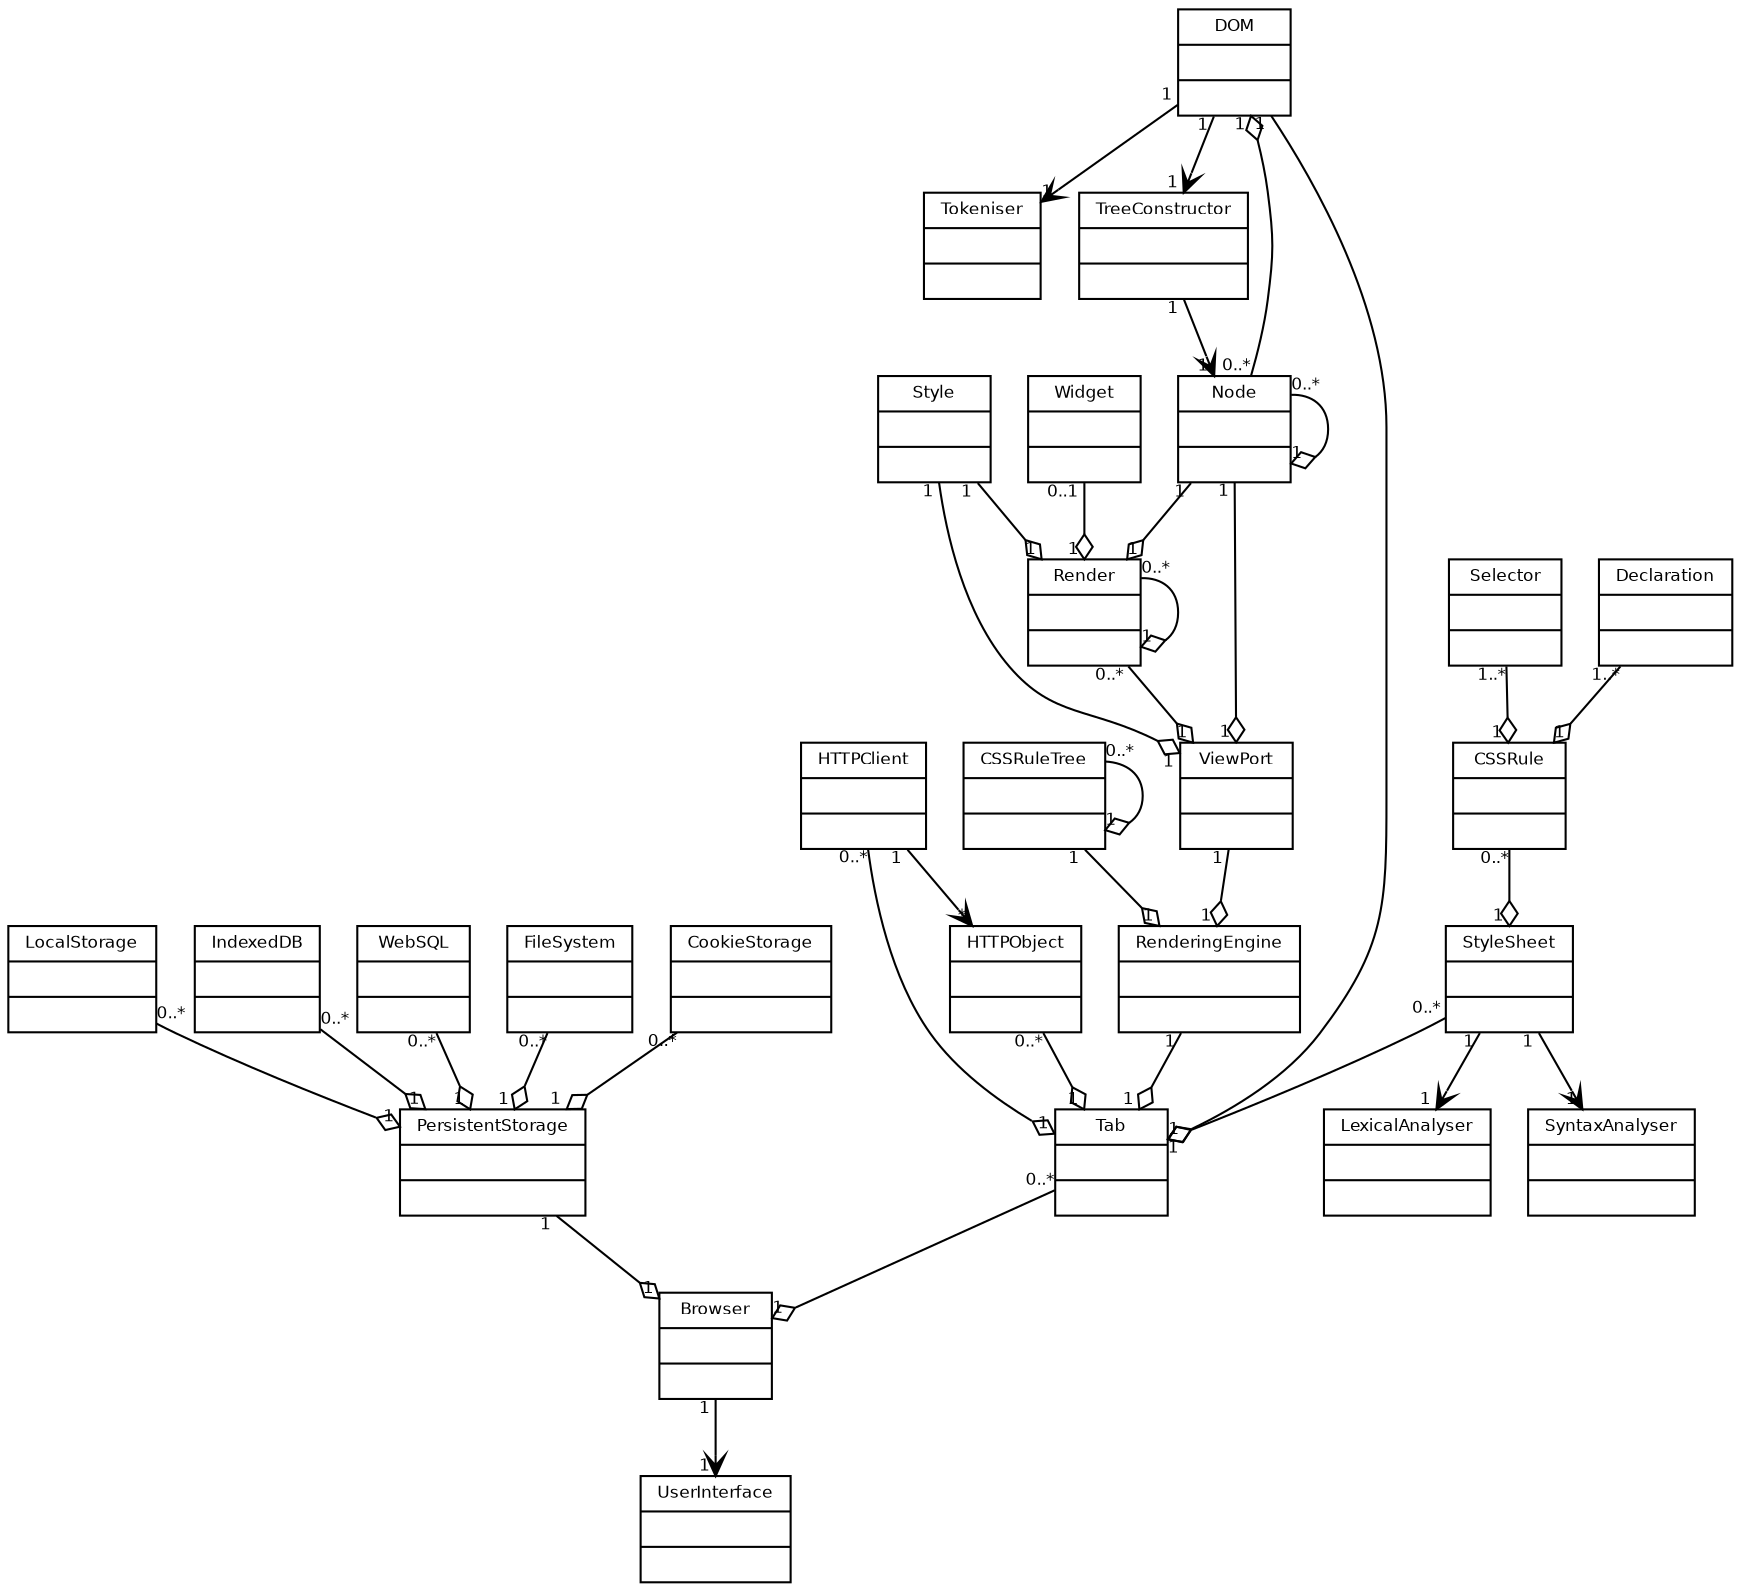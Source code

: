 digraph g {
    fontname = "Bitstream Vera Sans"
    fontsize = 8

   node [
        fontname = "Bitstream Vera Sans"
        fontsize = 8
        shape = "record"
    ]

    edge [
        fontname = "Bitstream Vera Sans"
        fontsize = 8
    ]

    Tokeniser [
        label = "{Tokeniser|\l|\l}"
    ]
    
    TreeConstructor [
        label = "{TreeConstructor|\l|\l}"
    ]

    DOM [
        label = "{DOM|\l|\l}"
    ]
    
    DOMNode [
        label = "{Node|\l|\l}"
    ]
/*    
    ElementNode [
        label = "{ElementNode|\l|\l}"
    ]
    
    TextNode [
        label = "{TextNode|\l|\l}"
    ]
    
    CDataSectionNode [
        label = "{CDataSectionNode|\l|\l}"
    ]
    
    ProcessingInstructionNode [
        label = "{ProcessingInstructionNode|\l|\l}"
    ]
    
    CommentNode [
        label = "{CommentNode|\l|\l}"
    ]
    
    DocumentNode [
        label = "{DocumentNode|\l|\l}"
    ]
    
    DocumentTypeNode [
        label = "{DocumentTypeNode|\l|\l}"
    ]
    
    DocumentFragmentNode [
        label = "{DocumentFragmentNode|\l|\l}"
    ]
    
    edge [
        arrowhead = "empty"
    ]
    
    ElementNode -> DOMNode
    TextNode -> DOMNode
    CDataSectionNode -> DOMNode
    ProcessingInstructionNode -> DOMNode
    CommentNode -> DOMNode
    DocumentNode -> DOMNode
    DocumentTypeNode -> DOMNode
    DocumentFragmentNode -> DOMNode
*/
    edge [
        arrowhead = "ediamond"
        
        headlabel = "1 "
        taillabel = "0..*"
    ]
    
    DOMNode -> DOM
    DOMNode -> DOMNode
    
    edge [
        arrowhead = "open"
        
        headlabel = "1 "
        taillabel = "1 "
    ]
    
    DOM -> Tokeniser
    DOM -> TreeConstructor
    TreeConstructor -> DOMNode

    StyleSheet [
        label = "{StyleSheet|\l|\l}"
    ]
    
    CSSRule [
        label = "{CSSRule|\l|\l}"
    ]
    
    Selector [
        label = "{Selector|\l|\l}"
    ]
    
    Declaration [
        label = "{Declaration|\l|\l}"
    ]
    
    edge [
        arrowhead = "ediamond"
        
        headlabel = "1 "
        taillabel = "0..*"
    ]
    
    CSSRule -> StyleSheet
    
    edge [
        arrowhead = "ediamond"
        
        headlabel = "1 "
        taillabel = "1..*"
    ]
    
    Selector -> CSSRule
    Declaration -> CSSRule
    
    LexicalAnalyser [
        label = "{LexicalAnalyser|\l|\l}"
    ]
    
    SyntaxAnalyser [
        label = "{SyntaxAnalyser|\l|\l}"
    ]
    
    edge [
        arrowhead = "open"
        
        headlabel = "1 "
        taillabel = "1 "
    ]
    
    StyleSheet -> LexicalAnalyser
    StyleSheet -> SyntaxAnalyser

    PersistentStorage [
        label = "{PersistentStorage|\l|\l}"
    ]
    
    LocalStorage [
        label = "{LocalStorage|\l|\l}"
    ]
    
    IndexedDB [
        label = "{IndexedDB|\l|\l}"
    ]
    
    WebSQL [
        label = "{WebSQL|\l|\l}"
    ]
    
    FileSystem [
        label = "{FileSystem|\l|\l}"
    ]
    
    CookieStorage [
        label = "{CookieStorage|\l|\l}"
    ]
    
    edge [
        arrowhead = "ediamond"
        
        headlabel = "1 "
        taillabel = "0..*"
    ]
    
    LocalStorage -> PersistentStorage
    IndexedDB -> PersistentStorage
    WebSQL -> PersistentStorage
    FileSystem -> PersistentStorage
    CookieStorage -> PersistentStorage

    Browser [
        label = "{Browser|\l|\l}"
    ]
    
    UserInterface [
        label = "{UserInterface|\l|\l}"
    ]
    
    Tab [
        label = "{Tab|\l|\l}"
    ]
    
    edge [
        arrowhead = "ediamond"
        
        headlabel = "1 "
        taillabel = "0..*"
    ]
    
    Tab -> Browser
    
    edge [
        arrowhead = "open"
        
        headlabel = "1 "
        taillabel = "1 "
    ]
    
    Browser -> UserInterface
    
    HTTPClient [
        label = "{HTTPClient|\l|\l}"
    ]
    
    HTTPObject [
        label = "{HTTPObject|\l|\l}"
    ]
    
    edge [
        arrowhead = "ediamond"
        
        headlabel = "1 "
        taillabel = "0..*"
    ]
    
    HTTPClient -> Tab
    HTTPObject -> Tab
    
    edge [
        arrowhead = "open"
        
        headlabel = "* "
        taillabel = "1 "
    ]
    
    HTTPClient -> HTTPObject
    
    edge [
        arrowhead = "ediamond"
        
        headlabel = "1 "
        taillabel = "1 "
    ]
    
    DOM -> Tab
    PersistentStorage -> Browser
    
    edge [
        arrowhead = "ediamond"
        
        headlabel = "1 "
        taillabel = "0..* "
    ]
    
    StyleSheet -> Tab
    
    ViewPort [
        label = "{ViewPort|\l|\l}"
    ]
    
    Render [
        label = "{Render|\l|\l}"
    ]
    
    Style [
        label = "{Style|\l|\l}"
    ]
    
    RenderingEngine [
        label = "{RenderingEngine|\l|\l}"
    ]
    
    CSSRuleTree [
        label = "{CSSRuleTree|\l|\l}"
    ]
    
    edge [
        arrowhead = "ediamond"
        
        headlabel = "1 "
        taillabel = "1 "
    ]
    
    RenderingEngine -> Tab
    ViewPort -> RenderingEngine
    Style -> ViewPort
    DOMNode -> ViewPort
    Style -> Render
    DOMNode -> Render
    CSSRuleTree -> RenderingEngine
    
    edge [
        arrowhead = "ediamond"
        
        headlabel = "1 "
        taillabel = "0..* "
    ]
    
    Render -> ViewPort
    Render -> Render
    CSSRuleTree -> CSSRuleTree
    
    Widget [
        label = "{Widget|\l|\l}"
    ]
    
    edge [
        arrowhead = "ediamond"
        
        headlabel = "1 "
        taillabel = "0..1 "
    ]
    
    Widget -> Render
}
